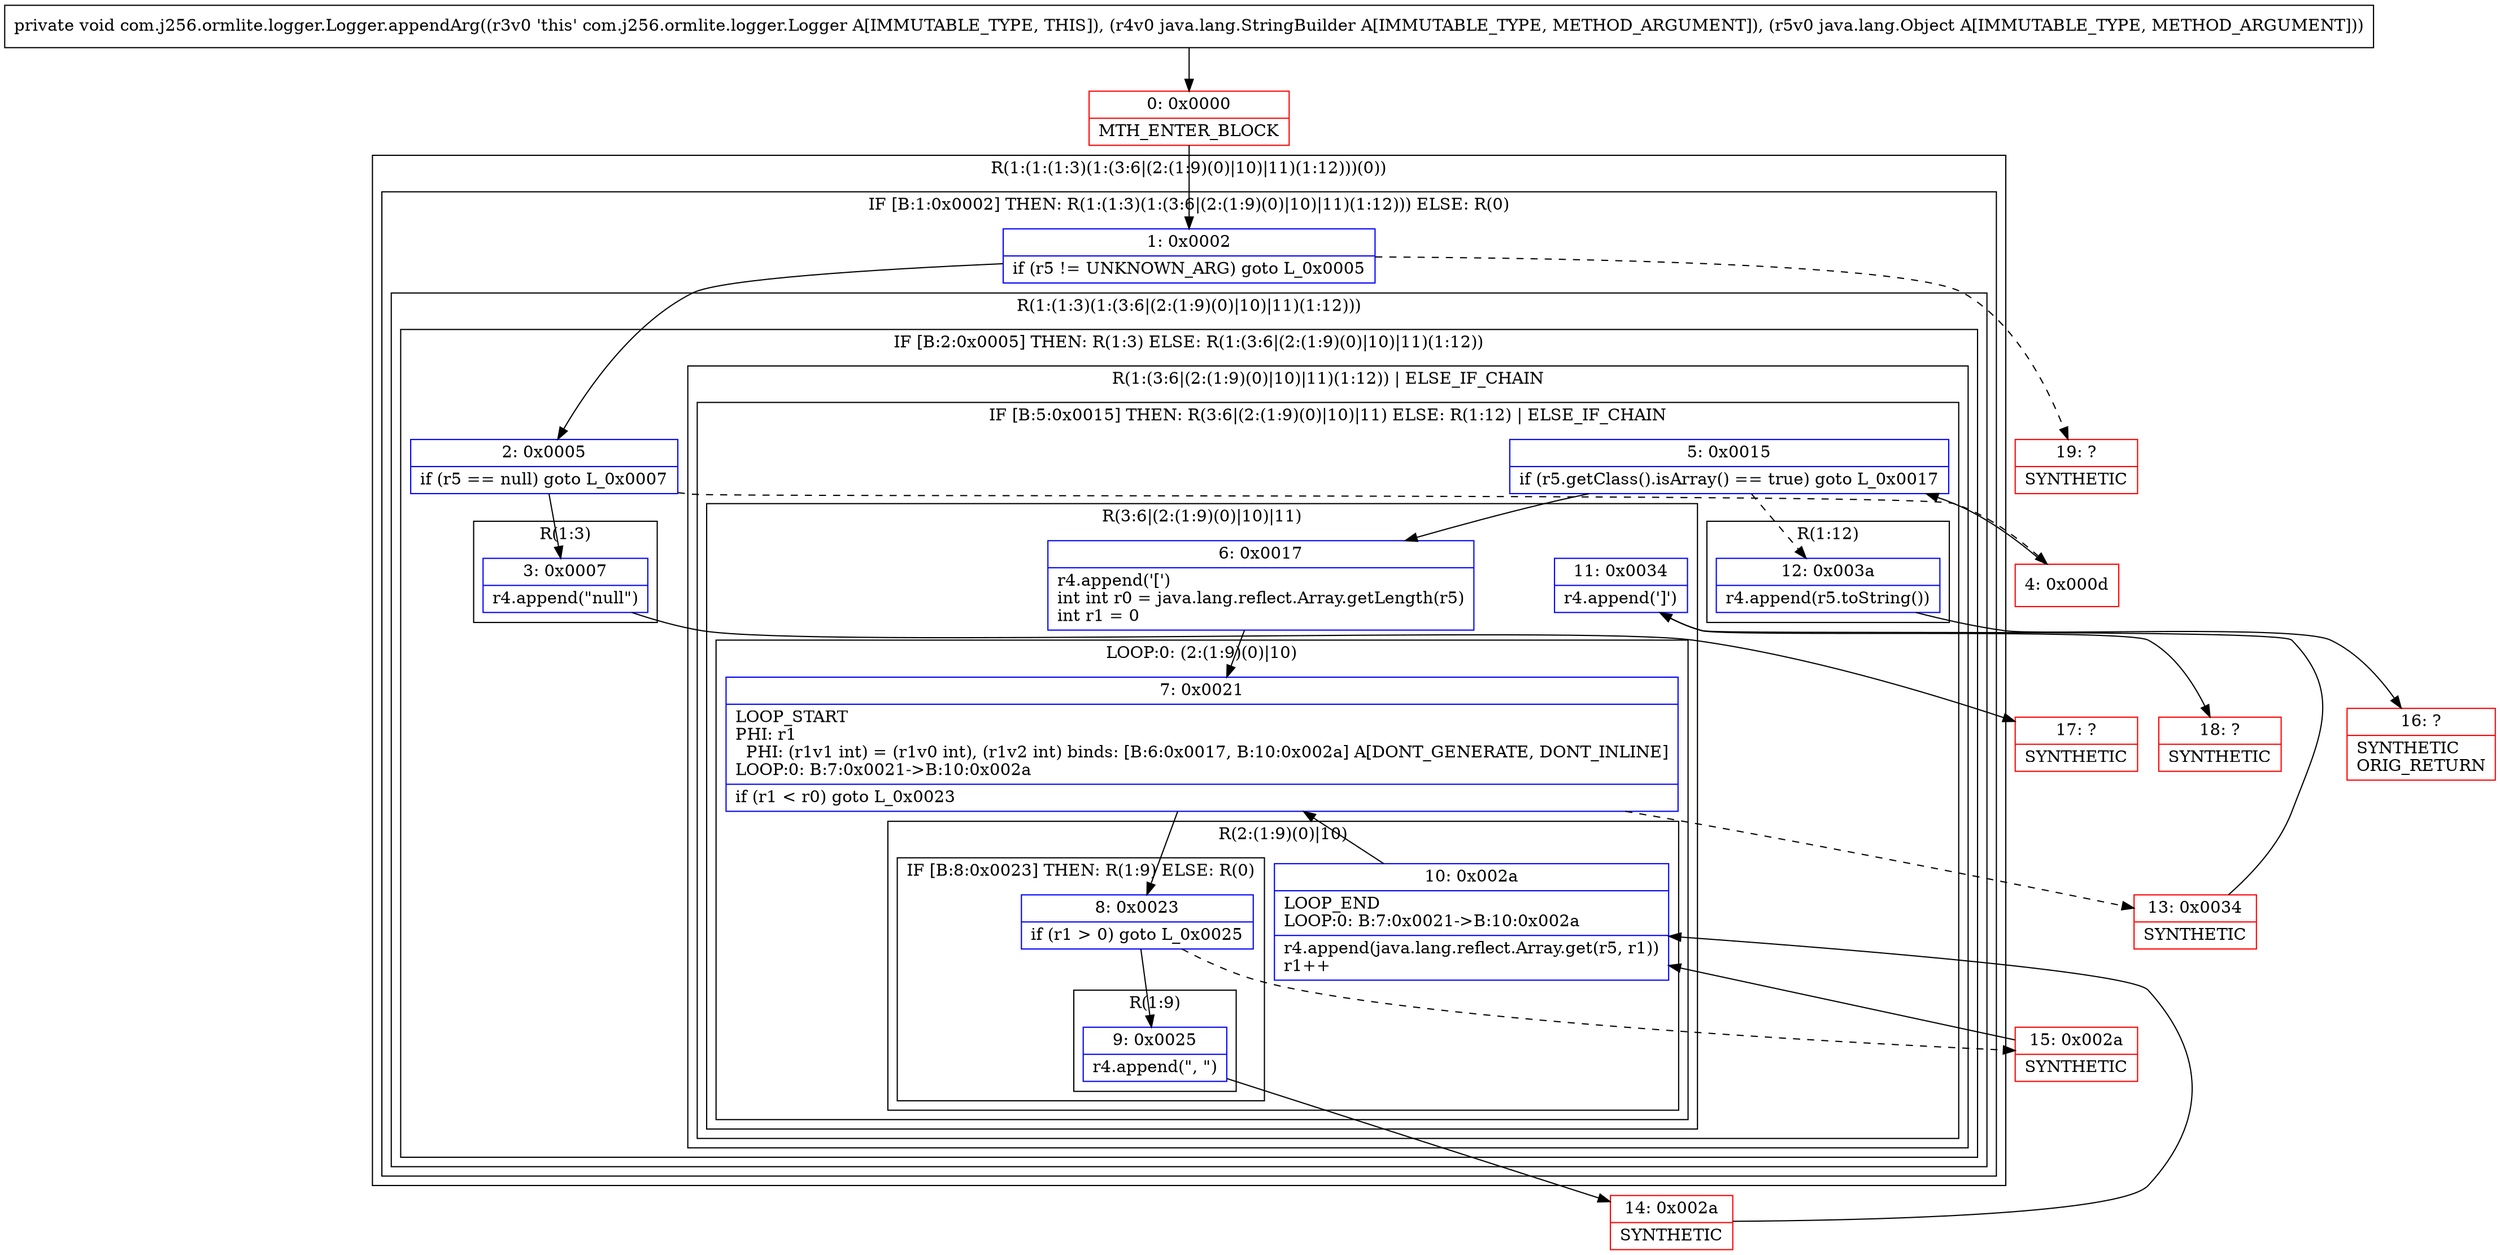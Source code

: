 digraph "CFG forcom.j256.ormlite.logger.Logger.appendArg(Ljava\/lang\/StringBuilder;Ljava\/lang\/Object;)V" {
subgraph cluster_Region_994674331 {
label = "R(1:(1:(1:3)(1:(3:6|(2:(1:9)(0)|10)|11)(1:12)))(0))";
node [shape=record,color=blue];
subgraph cluster_IfRegion_1285910505 {
label = "IF [B:1:0x0002] THEN: R(1:(1:3)(1:(3:6|(2:(1:9)(0)|10)|11)(1:12))) ELSE: R(0)";
node [shape=record,color=blue];
Node_1 [shape=record,label="{1\:\ 0x0002|if (r5 != UNKNOWN_ARG) goto L_0x0005\l}"];
subgraph cluster_Region_985013437 {
label = "R(1:(1:3)(1:(3:6|(2:(1:9)(0)|10)|11)(1:12)))";
node [shape=record,color=blue];
subgraph cluster_IfRegion_1640437761 {
label = "IF [B:2:0x0005] THEN: R(1:3) ELSE: R(1:(3:6|(2:(1:9)(0)|10)|11)(1:12))";
node [shape=record,color=blue];
Node_2 [shape=record,label="{2\:\ 0x0005|if (r5 == null) goto L_0x0007\l}"];
subgraph cluster_Region_382543868 {
label = "R(1:3)";
node [shape=record,color=blue];
Node_3 [shape=record,label="{3\:\ 0x0007|r4.append(\"null\")\l}"];
}
subgraph cluster_Region_1903216875 {
label = "R(1:(3:6|(2:(1:9)(0)|10)|11)(1:12)) | ELSE_IF_CHAIN\l";
node [shape=record,color=blue];
subgraph cluster_IfRegion_2074702220 {
label = "IF [B:5:0x0015] THEN: R(3:6|(2:(1:9)(0)|10)|11) ELSE: R(1:12) | ELSE_IF_CHAIN\l";
node [shape=record,color=blue];
Node_5 [shape=record,label="{5\:\ 0x0015|if (r5.getClass().isArray() == true) goto L_0x0017\l}"];
subgraph cluster_Region_1082612984 {
label = "R(3:6|(2:(1:9)(0)|10)|11)";
node [shape=record,color=blue];
Node_6 [shape=record,label="{6\:\ 0x0017|r4.append('[')\lint int r0 = java.lang.reflect.Array.getLength(r5)\lint r1 = 0\l}"];
subgraph cluster_LoopRegion_779413279 {
label = "LOOP:0: (2:(1:9)(0)|10)";
node [shape=record,color=blue];
Node_7 [shape=record,label="{7\:\ 0x0021|LOOP_START\lPHI: r1 \l  PHI: (r1v1 int) = (r1v0 int), (r1v2 int) binds: [B:6:0x0017, B:10:0x002a] A[DONT_GENERATE, DONT_INLINE]\lLOOP:0: B:7:0x0021\-\>B:10:0x002a\l|if (r1 \< r0) goto L_0x0023\l}"];
subgraph cluster_Region_1146251188 {
label = "R(2:(1:9)(0)|10)";
node [shape=record,color=blue];
subgraph cluster_IfRegion_2031737041 {
label = "IF [B:8:0x0023] THEN: R(1:9) ELSE: R(0)";
node [shape=record,color=blue];
Node_8 [shape=record,label="{8\:\ 0x0023|if (r1 \> 0) goto L_0x0025\l}"];
subgraph cluster_Region_578251240 {
label = "R(1:9)";
node [shape=record,color=blue];
Node_9 [shape=record,label="{9\:\ 0x0025|r4.append(\", \")\l}"];
}
subgraph cluster_Region_1568295069 {
label = "R(0)";
node [shape=record,color=blue];
}
}
Node_10 [shape=record,label="{10\:\ 0x002a|LOOP_END\lLOOP:0: B:7:0x0021\-\>B:10:0x002a\l|r4.append(java.lang.reflect.Array.get(r5, r1))\lr1++\l}"];
}
}
Node_11 [shape=record,label="{11\:\ 0x0034|r4.append(']')\l}"];
}
subgraph cluster_Region_708502601 {
label = "R(1:12)";
node [shape=record,color=blue];
Node_12 [shape=record,label="{12\:\ 0x003a|r4.append(r5.toString())\l}"];
}
}
}
}
}
subgraph cluster_Region_439342483 {
label = "R(0)";
node [shape=record,color=blue];
}
}
}
Node_0 [shape=record,color=red,label="{0\:\ 0x0000|MTH_ENTER_BLOCK\l}"];
Node_4 [shape=record,color=red,label="{4\:\ 0x000d}"];
Node_13 [shape=record,color=red,label="{13\:\ 0x0034|SYNTHETIC\l}"];
Node_14 [shape=record,color=red,label="{14\:\ 0x002a|SYNTHETIC\l}"];
Node_15 [shape=record,color=red,label="{15\:\ 0x002a|SYNTHETIC\l}"];
Node_16 [shape=record,color=red,label="{16\:\ ?|SYNTHETIC\lORIG_RETURN\l}"];
Node_17 [shape=record,color=red,label="{17\:\ ?|SYNTHETIC\l}"];
Node_18 [shape=record,color=red,label="{18\:\ ?|SYNTHETIC\l}"];
Node_19 [shape=record,color=red,label="{19\:\ ?|SYNTHETIC\l}"];
MethodNode[shape=record,label="{private void com.j256.ormlite.logger.Logger.appendArg((r3v0 'this' com.j256.ormlite.logger.Logger A[IMMUTABLE_TYPE, THIS]), (r4v0 java.lang.StringBuilder A[IMMUTABLE_TYPE, METHOD_ARGUMENT]), (r5v0 java.lang.Object A[IMMUTABLE_TYPE, METHOD_ARGUMENT])) }"];
MethodNode -> Node_0;
Node_1 -> Node_2;
Node_1 -> Node_19[style=dashed];
Node_2 -> Node_3;
Node_2 -> Node_4[style=dashed];
Node_3 -> Node_17;
Node_5 -> Node_6;
Node_5 -> Node_12[style=dashed];
Node_6 -> Node_7;
Node_7 -> Node_8;
Node_7 -> Node_13[style=dashed];
Node_8 -> Node_9;
Node_8 -> Node_15[style=dashed];
Node_9 -> Node_14;
Node_10 -> Node_7;
Node_11 -> Node_18;
Node_12 -> Node_16;
Node_0 -> Node_1;
Node_4 -> Node_5;
Node_13 -> Node_11;
Node_14 -> Node_10;
Node_15 -> Node_10;
}


